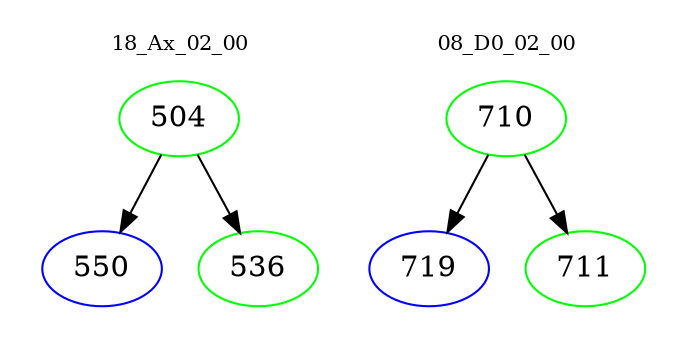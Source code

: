 digraph{
subgraph cluster_0 {
color = white
label = "18_Ax_02_00";
fontsize=10;
T0_504 [label="504", color="green"]
T0_504 -> T0_550 [color="black"]
T0_550 [label="550", color="blue"]
T0_504 -> T0_536 [color="black"]
T0_536 [label="536", color="green"]
}
subgraph cluster_1 {
color = white
label = "08_D0_02_00";
fontsize=10;
T1_710 [label="710", color="green"]
T1_710 -> T1_719 [color="black"]
T1_719 [label="719", color="blue"]
T1_710 -> T1_711 [color="black"]
T1_711 [label="711", color="green"]
}
}
